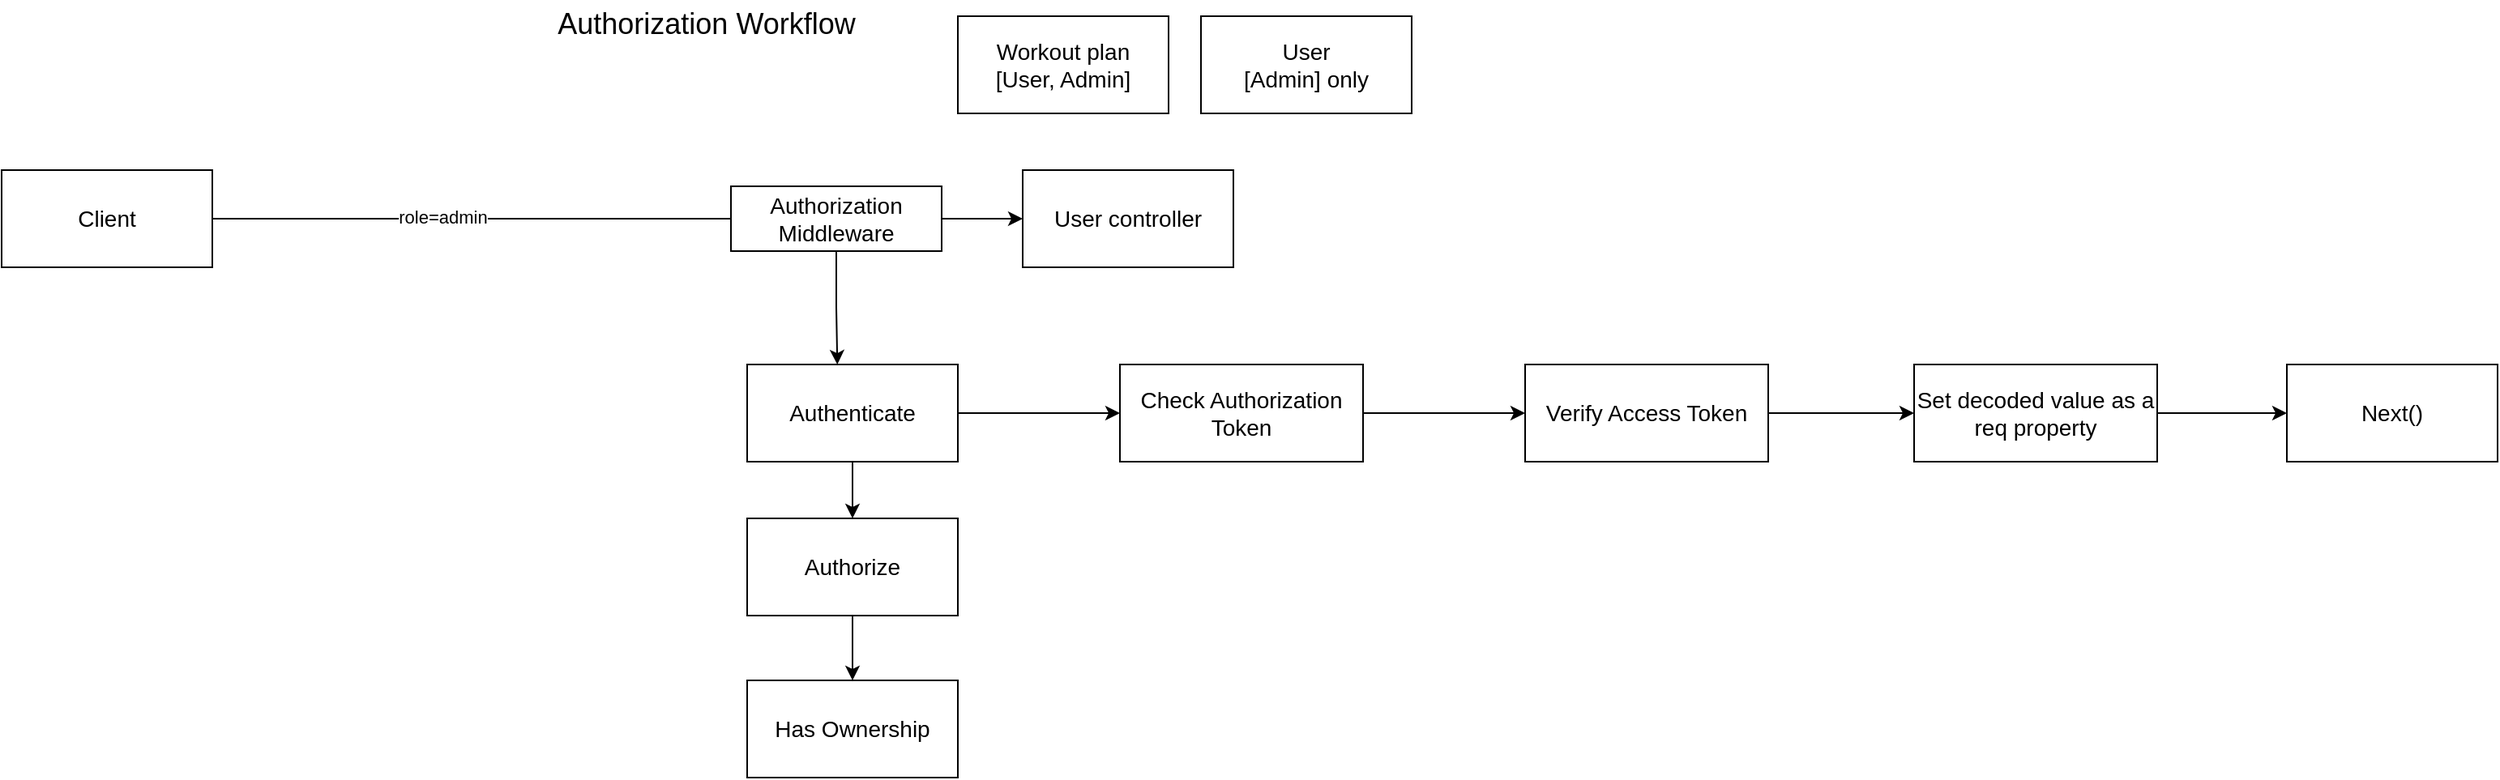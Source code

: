<mxfile>
    <diagram id="hAJwwxiprFNrCUMN1BLi" name="Page-1">
        <mxGraphModel dx="152" dy="563" grid="1" gridSize="10" guides="1" tooltips="1" connect="1" arrows="1" fold="1" page="1" pageScale="1" pageWidth="850" pageHeight="1100" math="0" shadow="0">
            <root>
                <mxCell id="0"/>
                <mxCell id="1" parent="0"/>
                <mxCell id="2" value="&lt;font style=&quot;font-size: 18px;&quot;&gt;Authorization Workflow&lt;/font&gt;" style="text;html=1;strokeColor=none;fillColor=none;align=center;verticalAlign=middle;whiteSpace=wrap;rounded=0;" vertex="1" parent="1">
                    <mxGeometry x="1200" y="240" width="190" height="30" as="geometry"/>
                </mxCell>
                <mxCell id="3" style="edgeStyle=orthogonalEdgeStyle;rounded=0;orthogonalLoop=1;jettySize=auto;html=1;entryX=0;entryY=0.5;entryDx=0;entryDy=0;" edge="1" parent="1" source="5" target="6">
                    <mxGeometry relative="1" as="geometry"/>
                </mxCell>
                <mxCell id="4" value="role=admin" style="edgeLabel;html=1;align=center;verticalAlign=middle;resizable=0;points=[];" connectable="0" vertex="1" parent="3">
                    <mxGeometry x="-0.434" y="1" relative="1" as="geometry">
                        <mxPoint as="offset"/>
                    </mxGeometry>
                </mxCell>
                <mxCell id="5" value="&lt;font style=&quot;font-size: 14px;&quot;&gt;Client&lt;/font&gt;" style="rounded=0;whiteSpace=wrap;html=1;" vertex="1" parent="1">
                    <mxGeometry x="860" y="345" width="130" height="60" as="geometry"/>
                </mxCell>
                <mxCell id="6" value="&lt;font style=&quot;font-size: 14px;&quot;&gt;User controller&lt;/font&gt;" style="rounded=0;whiteSpace=wrap;html=1;" vertex="1" parent="1">
                    <mxGeometry x="1490" y="345" width="130" height="60" as="geometry"/>
                </mxCell>
                <mxCell id="7" style="edgeStyle=orthogonalEdgeStyle;rounded=0;orthogonalLoop=1;jettySize=auto;html=1;entryX=0.428;entryY=0;entryDx=0;entryDy=0;entryPerimeter=0;" edge="1" parent="1" source="8" target="10">
                    <mxGeometry relative="1" as="geometry"/>
                </mxCell>
                <mxCell id="8" value="&lt;font style=&quot;font-size: 14px;&quot;&gt;Authorization Middleware&lt;/font&gt;" style="rounded=0;whiteSpace=wrap;html=1;" vertex="1" parent="1">
                    <mxGeometry x="1310" y="355" width="130" height="40" as="geometry"/>
                </mxCell>
                <mxCell id="9" style="edgeStyle=orthogonalEdgeStyle;rounded=0;orthogonalLoop=1;jettySize=auto;html=1;entryX=0;entryY=0.5;entryDx=0;entryDy=0;" edge="1" parent="1" source="10" target="12">
                    <mxGeometry relative="1" as="geometry"/>
                </mxCell>
                <mxCell id="23" value="" style="edgeStyle=none;html=1;" edge="1" parent="1" source="10" target="22">
                    <mxGeometry relative="1" as="geometry"/>
                </mxCell>
                <mxCell id="10" value="&lt;font style=&quot;font-size: 14px;&quot;&gt;Authenticate&lt;/font&gt;" style="rounded=0;whiteSpace=wrap;html=1;" vertex="1" parent="1">
                    <mxGeometry x="1320" y="465" width="130" height="60" as="geometry"/>
                </mxCell>
                <mxCell id="11" style="edgeStyle=orthogonalEdgeStyle;rounded=0;orthogonalLoop=1;jettySize=auto;html=1;" edge="1" parent="1" source="12" target="14">
                    <mxGeometry relative="1" as="geometry"/>
                </mxCell>
                <mxCell id="12" value="&lt;font style=&quot;font-size: 14px;&quot;&gt;Check Authorization Token&lt;/font&gt;" style="rounded=0;whiteSpace=wrap;html=1;" vertex="1" parent="1">
                    <mxGeometry x="1550" y="465" width="150" height="60" as="geometry"/>
                </mxCell>
                <mxCell id="13" style="edgeStyle=orthogonalEdgeStyle;rounded=0;orthogonalLoop=1;jettySize=auto;html=1;entryX=0;entryY=0.5;entryDx=0;entryDy=0;" edge="1" parent="1" source="14" target="16">
                    <mxGeometry relative="1" as="geometry"/>
                </mxCell>
                <mxCell id="14" value="&lt;font style=&quot;font-size: 14px;&quot;&gt;Verify Access Token&lt;/font&gt;" style="rounded=0;whiteSpace=wrap;html=1;" vertex="1" parent="1">
                    <mxGeometry x="1800" y="465" width="150" height="60" as="geometry"/>
                </mxCell>
                <mxCell id="15" style="edgeStyle=orthogonalEdgeStyle;rounded=0;orthogonalLoop=1;jettySize=auto;html=1;entryX=0;entryY=0.5;entryDx=0;entryDy=0;" edge="1" parent="1" source="16">
                    <mxGeometry relative="1" as="geometry">
                        <mxPoint x="2270" y="495" as="targetPoint"/>
                    </mxGeometry>
                </mxCell>
                <mxCell id="16" value="&lt;font style=&quot;font-size: 14px;&quot;&gt;Set decoded value as a req property&lt;/font&gt;" style="rounded=0;whiteSpace=wrap;html=1;" vertex="1" parent="1">
                    <mxGeometry x="2040" y="465" width="150" height="60" as="geometry"/>
                </mxCell>
                <mxCell id="17" value="&lt;font style=&quot;font-size: 14px;&quot;&gt;User&lt;br&gt;[Admin] only&lt;br&gt;&lt;/font&gt;" style="rounded=0;whiteSpace=wrap;html=1;" vertex="1" parent="1">
                    <mxGeometry x="1600" y="250" width="130" height="60" as="geometry"/>
                </mxCell>
                <mxCell id="18" value="&lt;font style=&quot;font-size: 14px;&quot;&gt;Workout plan&lt;br&gt;[User, Admin]&lt;br&gt;&lt;/font&gt;" style="rounded=0;whiteSpace=wrap;html=1;" vertex="1" parent="1">
                    <mxGeometry x="1450" y="250" width="130" height="60" as="geometry"/>
                </mxCell>
                <mxCell id="19" value="&lt;font style=&quot;font-size: 14px;&quot;&gt;Next()&lt;/font&gt;" style="rounded=0;whiteSpace=wrap;html=1;" vertex="1" parent="1">
                    <mxGeometry x="2270" y="465" width="130" height="60" as="geometry"/>
                </mxCell>
                <mxCell id="20" value="&lt;font style=&quot;font-size: 14px;&quot;&gt;Has Ownership&lt;/font&gt;" style="rounded=0;whiteSpace=wrap;html=1;" vertex="1" parent="1">
                    <mxGeometry x="1320" y="660" width="130" height="60" as="geometry"/>
                </mxCell>
                <mxCell id="21" style="edgeStyle=orthogonalEdgeStyle;rounded=0;orthogonalLoop=1;jettySize=auto;html=1;entryX=0.5;entryY=0;entryDx=0;entryDy=0;" edge="1" parent="1" source="22" target="20">
                    <mxGeometry relative="1" as="geometry"/>
                </mxCell>
                <mxCell id="22" value="&lt;font style=&quot;font-size: 14px;&quot;&gt;Authorize&lt;/font&gt;" style="rounded=0;whiteSpace=wrap;html=1;" vertex="1" parent="1">
                    <mxGeometry x="1320" y="560" width="130" height="60" as="geometry"/>
                </mxCell>
            </root>
        </mxGraphModel>
    </diagram>
</mxfile>